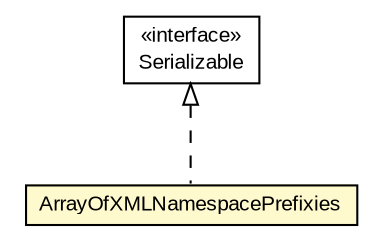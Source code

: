 #!/usr/local/bin/dot
#
# Class diagram 
# Generated by UMLGraph version R5_6-24-gf6e263 (http://www.umlgraph.org/)
#

digraph G {
	edge [fontname="arial",fontsize=10,labelfontname="arial",labelfontsize=10];
	node [fontname="arial",fontsize=10,shape=plaintext];
	nodesep=0.25;
	ranksep=0.5;
	// org.miloss.fgsms.services.interfaces.policyconfiguration.ArrayOfXMLNamespacePrefixies
	c144426 [label=<<table title="org.miloss.fgsms.services.interfaces.policyconfiguration.ArrayOfXMLNamespacePrefixies" border="0" cellborder="1" cellspacing="0" cellpadding="2" port="p" bgcolor="lemonChiffon" href="./ArrayOfXMLNamespacePrefixies.html">
		<tr><td><table border="0" cellspacing="0" cellpadding="1">
<tr><td align="center" balign="center"> ArrayOfXMLNamespacePrefixies </td></tr>
		</table></td></tr>
		</table>>, URL="./ArrayOfXMLNamespacePrefixies.html", fontname="arial", fontcolor="black", fontsize=10.0];
	//org.miloss.fgsms.services.interfaces.policyconfiguration.ArrayOfXMLNamespacePrefixies implements java.io.Serializable
	c144957:p -> c144426:p [dir=back,arrowtail=empty,style=dashed];
	// java.io.Serializable
	c144957 [label=<<table title="java.io.Serializable" border="0" cellborder="1" cellspacing="0" cellpadding="2" port="p" href="http://java.sun.com/j2se/1.4.2/docs/api/java/io/Serializable.html">
		<tr><td><table border="0" cellspacing="0" cellpadding="1">
<tr><td align="center" balign="center"> &#171;interface&#187; </td></tr>
<tr><td align="center" balign="center"> Serializable </td></tr>
		</table></td></tr>
		</table>>, URL="http://java.sun.com/j2se/1.4.2/docs/api/java/io/Serializable.html", fontname="arial", fontcolor="black", fontsize=10.0];
}

